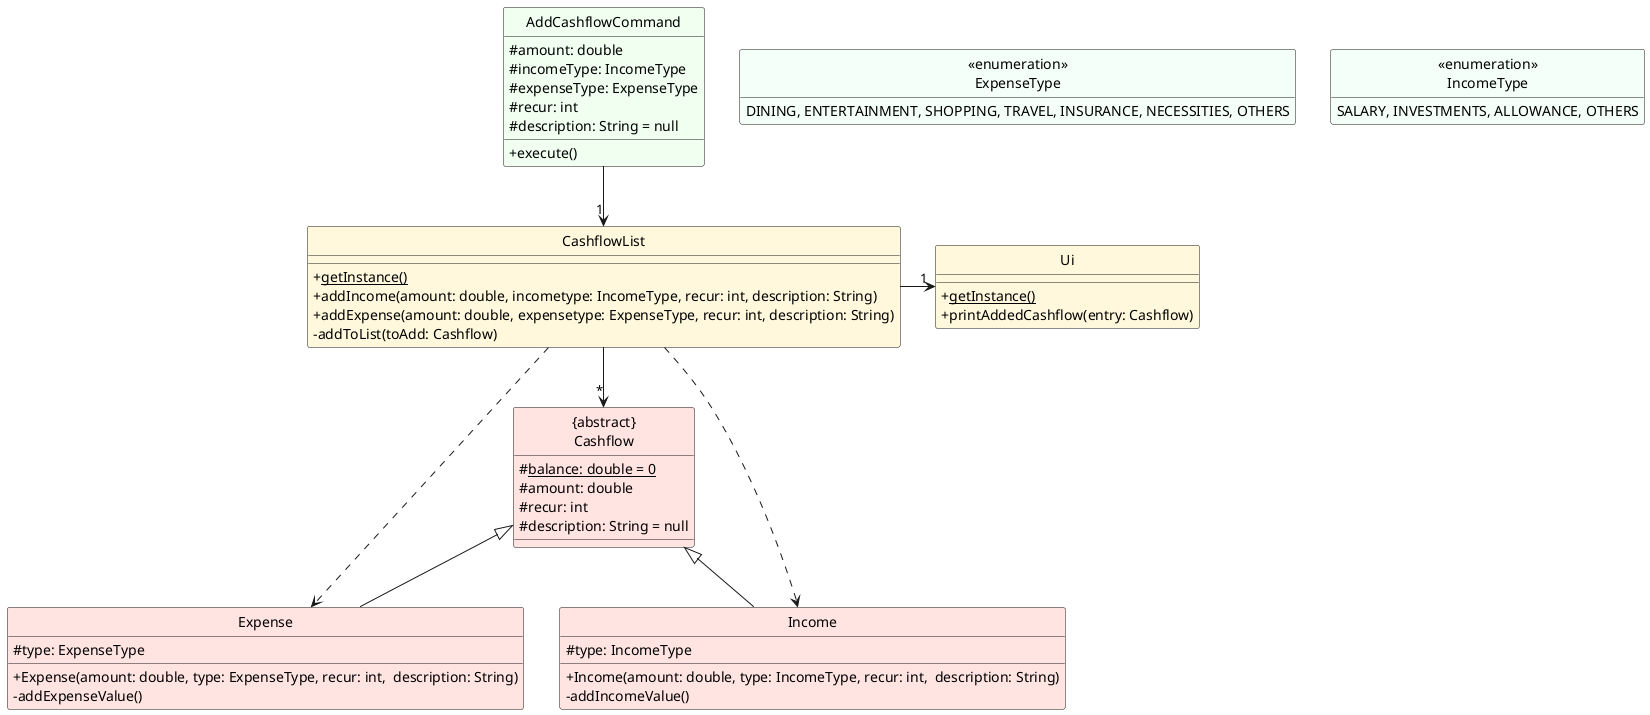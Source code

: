 @startuml
'https://plantuml.com/class-diagram
skinparam classFontColor automatic

Class "{abstract}\nCashflow" as Cashflow #MistyRose {
#<u>balance: double = 0
#amount: double
#recur: int
#description: String = null

}
Class Expense #MistyRose extends Cashflow {
    #type: ExpenseType
    +Expense(amount: double, type: ExpenseType, recur: int,  description: String)
    -addExpenseValue()
}
Class Income #MistyRose extends Cashflow {
    +Income(amount: double, type: IncomeType, recur: int,  description: String)
    #type: IncomeType
    -addIncomeValue()
}
Class Ui  #Cornsilk {
    +<u>getInstance()
    +printAddedCashflow(entry: Cashflow)
}
Class CashflowList #Cornsilk {
    +<u>getInstance()
    +addIncome(amount: double, incometype: IncomeType, recur: int, description: String)
    +addExpense(amount: double, expensetype: ExpenseType, recur: int, description: String)
    -addToList(toAdd: Cashflow)
}
Class AddCashflowCommand #HoneyDew {
    #amount: double
    #incomeType: IncomeType
    #expenseType: ExpenseType
    #recur: int
    #description: String = null
    +execute()
}

enum "<<enumeration>>\nExpenseType" as ExpenseType #MintCream {
DINING, ENTERTAINMENT, SHOPPING, TRAVEL, INSURANCE, NECESSITIES, OTHERS
}
enum "<<enumeration>>\nIncomeType" as IncomeType #MintCream{
SALARY, INVESTMENTS, ALLOWANCE, OTHERS
}
hide ExpenseType methods
hide IncomeType methods
CashflowList -right-> "1" Ui
AddCashflowCommand --> "1" CashflowList
CashflowList --> "*" Cashflow
CashflowList ..> Income
CashflowList ..> Expense

hide Circle
skinparam classAttributeIconSize 0

@enduml